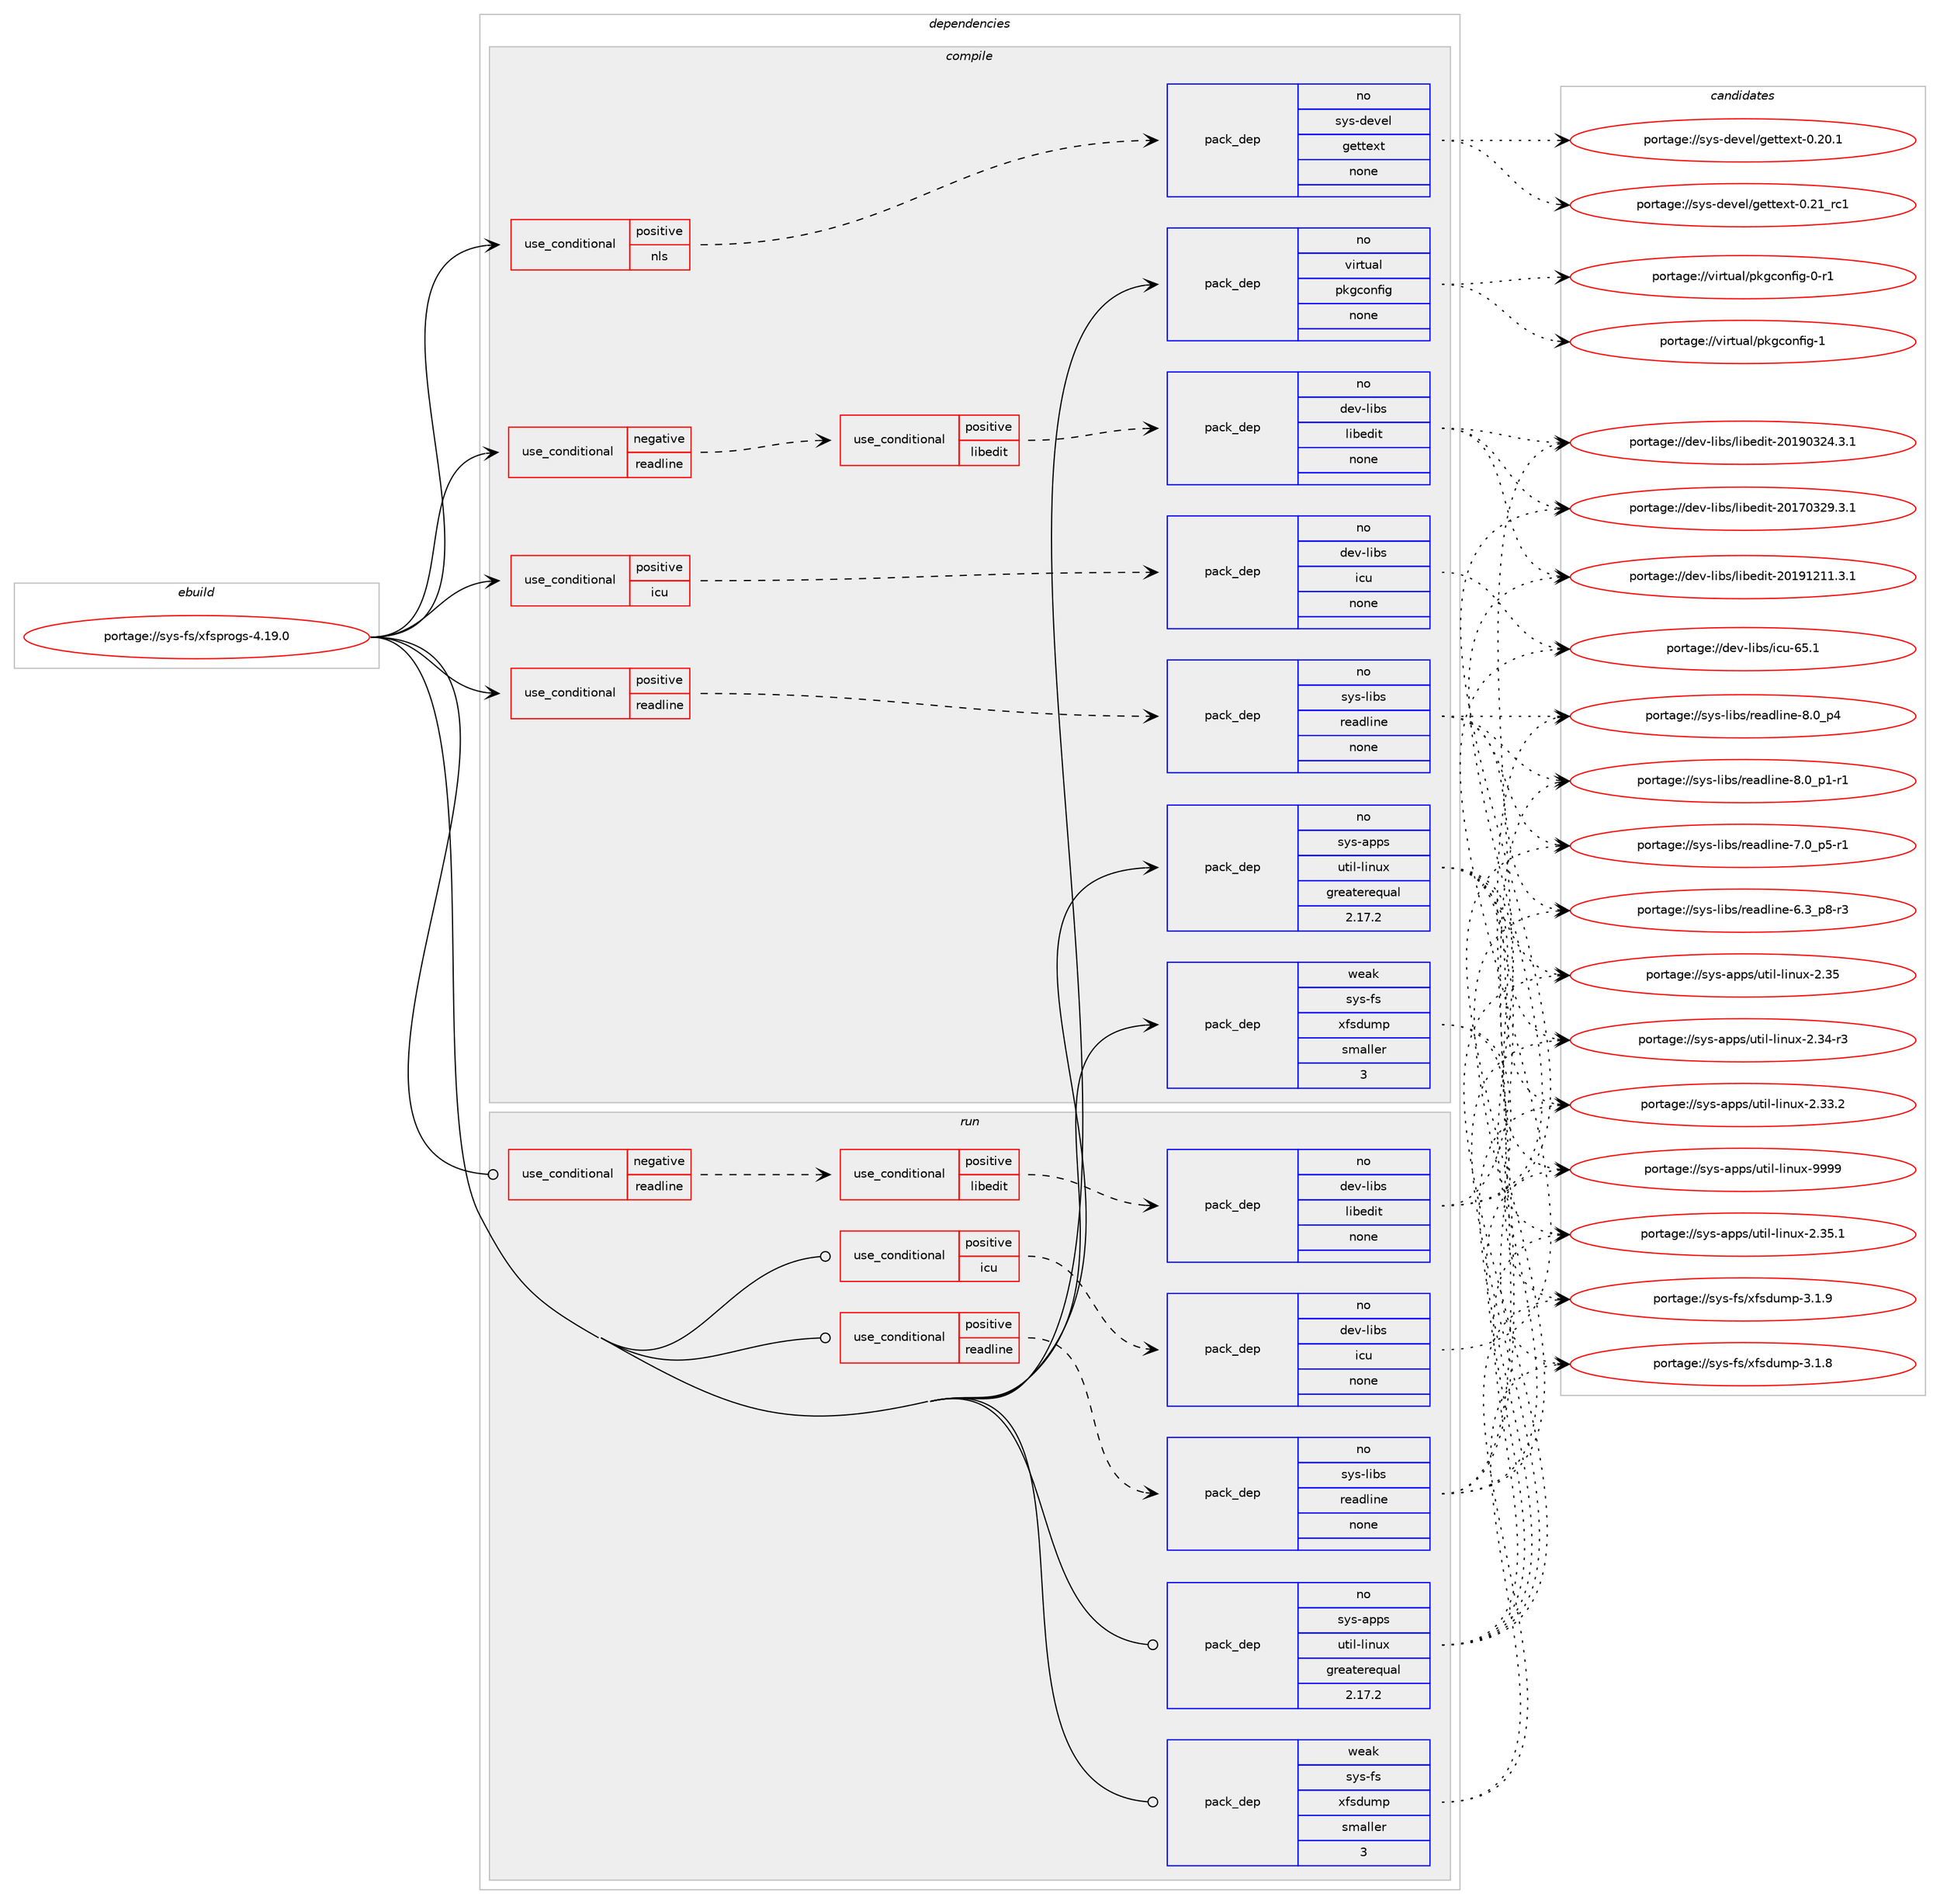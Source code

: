 digraph prolog {

# *************
# Graph options
# *************

newrank=true;
concentrate=true;
compound=true;
graph [rankdir=LR,fontname=Helvetica,fontsize=10,ranksep=1.5];#, ranksep=2.5, nodesep=0.2];
edge  [arrowhead=vee];
node  [fontname=Helvetica,fontsize=10];

# **********
# The ebuild
# **********

subgraph cluster_leftcol {
color=gray;
rank=same;
label=<<i>ebuild</i>>;
id [label="portage://sys-fs/xfsprogs-4.19.0", color=red, width=4, href="../sys-fs/xfsprogs-4.19.0.svg"];
}

# ****************
# The dependencies
# ****************

subgraph cluster_midcol {
color=gray;
label=<<i>dependencies</i>>;
subgraph cluster_compile {
fillcolor="#eeeeee";
style=filled;
label=<<i>compile</i>>;
subgraph cond8715 {
dependency44668 [label=<<TABLE BORDER="0" CELLBORDER="1" CELLSPACING="0" CELLPADDING="4"><TR><TD ROWSPAN="3" CELLPADDING="10">use_conditional</TD></TR><TR><TD>negative</TD></TR><TR><TD>readline</TD></TR></TABLE>>, shape=none, color=red];
subgraph cond8716 {
dependency44669 [label=<<TABLE BORDER="0" CELLBORDER="1" CELLSPACING="0" CELLPADDING="4"><TR><TD ROWSPAN="3" CELLPADDING="10">use_conditional</TD></TR><TR><TD>positive</TD></TR><TR><TD>libedit</TD></TR></TABLE>>, shape=none, color=red];
subgraph pack34942 {
dependency44670 [label=<<TABLE BORDER="0" CELLBORDER="1" CELLSPACING="0" CELLPADDING="4" WIDTH="220"><TR><TD ROWSPAN="6" CELLPADDING="30">pack_dep</TD></TR><TR><TD WIDTH="110">no</TD></TR><TR><TD>dev-libs</TD></TR><TR><TD>libedit</TD></TR><TR><TD>none</TD></TR><TR><TD></TD></TR></TABLE>>, shape=none, color=blue];
}
dependency44669:e -> dependency44670:w [weight=20,style="dashed",arrowhead="vee"];
}
dependency44668:e -> dependency44669:w [weight=20,style="dashed",arrowhead="vee"];
}
id:e -> dependency44668:w [weight=20,style="solid",arrowhead="vee"];
subgraph cond8717 {
dependency44671 [label=<<TABLE BORDER="0" CELLBORDER="1" CELLSPACING="0" CELLPADDING="4"><TR><TD ROWSPAN="3" CELLPADDING="10">use_conditional</TD></TR><TR><TD>positive</TD></TR><TR><TD>icu</TD></TR></TABLE>>, shape=none, color=red];
subgraph pack34943 {
dependency44672 [label=<<TABLE BORDER="0" CELLBORDER="1" CELLSPACING="0" CELLPADDING="4" WIDTH="220"><TR><TD ROWSPAN="6" CELLPADDING="30">pack_dep</TD></TR><TR><TD WIDTH="110">no</TD></TR><TR><TD>dev-libs</TD></TR><TR><TD>icu</TD></TR><TR><TD>none</TD></TR><TR><TD></TD></TR></TABLE>>, shape=none, color=blue];
}
dependency44671:e -> dependency44672:w [weight=20,style="dashed",arrowhead="vee"];
}
id:e -> dependency44671:w [weight=20,style="solid",arrowhead="vee"];
subgraph cond8718 {
dependency44673 [label=<<TABLE BORDER="0" CELLBORDER="1" CELLSPACING="0" CELLPADDING="4"><TR><TD ROWSPAN="3" CELLPADDING="10">use_conditional</TD></TR><TR><TD>positive</TD></TR><TR><TD>nls</TD></TR></TABLE>>, shape=none, color=red];
subgraph pack34944 {
dependency44674 [label=<<TABLE BORDER="0" CELLBORDER="1" CELLSPACING="0" CELLPADDING="4" WIDTH="220"><TR><TD ROWSPAN="6" CELLPADDING="30">pack_dep</TD></TR><TR><TD WIDTH="110">no</TD></TR><TR><TD>sys-devel</TD></TR><TR><TD>gettext</TD></TR><TR><TD>none</TD></TR><TR><TD></TD></TR></TABLE>>, shape=none, color=blue];
}
dependency44673:e -> dependency44674:w [weight=20,style="dashed",arrowhead="vee"];
}
id:e -> dependency44673:w [weight=20,style="solid",arrowhead="vee"];
subgraph cond8719 {
dependency44675 [label=<<TABLE BORDER="0" CELLBORDER="1" CELLSPACING="0" CELLPADDING="4"><TR><TD ROWSPAN="3" CELLPADDING="10">use_conditional</TD></TR><TR><TD>positive</TD></TR><TR><TD>readline</TD></TR></TABLE>>, shape=none, color=red];
subgraph pack34945 {
dependency44676 [label=<<TABLE BORDER="0" CELLBORDER="1" CELLSPACING="0" CELLPADDING="4" WIDTH="220"><TR><TD ROWSPAN="6" CELLPADDING="30">pack_dep</TD></TR><TR><TD WIDTH="110">no</TD></TR><TR><TD>sys-libs</TD></TR><TR><TD>readline</TD></TR><TR><TD>none</TD></TR><TR><TD></TD></TR></TABLE>>, shape=none, color=blue];
}
dependency44675:e -> dependency44676:w [weight=20,style="dashed",arrowhead="vee"];
}
id:e -> dependency44675:w [weight=20,style="solid",arrowhead="vee"];
subgraph pack34946 {
dependency44677 [label=<<TABLE BORDER="0" CELLBORDER="1" CELLSPACING="0" CELLPADDING="4" WIDTH="220"><TR><TD ROWSPAN="6" CELLPADDING="30">pack_dep</TD></TR><TR><TD WIDTH="110">no</TD></TR><TR><TD>sys-apps</TD></TR><TR><TD>util-linux</TD></TR><TR><TD>greaterequal</TD></TR><TR><TD>2.17.2</TD></TR></TABLE>>, shape=none, color=blue];
}
id:e -> dependency44677:w [weight=20,style="solid",arrowhead="vee"];
subgraph pack34947 {
dependency44678 [label=<<TABLE BORDER="0" CELLBORDER="1" CELLSPACING="0" CELLPADDING="4" WIDTH="220"><TR><TD ROWSPAN="6" CELLPADDING="30">pack_dep</TD></TR><TR><TD WIDTH="110">no</TD></TR><TR><TD>virtual</TD></TR><TR><TD>pkgconfig</TD></TR><TR><TD>none</TD></TR><TR><TD></TD></TR></TABLE>>, shape=none, color=blue];
}
id:e -> dependency44678:w [weight=20,style="solid",arrowhead="vee"];
subgraph pack34948 {
dependency44679 [label=<<TABLE BORDER="0" CELLBORDER="1" CELLSPACING="0" CELLPADDING="4" WIDTH="220"><TR><TD ROWSPAN="6" CELLPADDING="30">pack_dep</TD></TR><TR><TD WIDTH="110">weak</TD></TR><TR><TD>sys-fs</TD></TR><TR><TD>xfsdump</TD></TR><TR><TD>smaller</TD></TR><TR><TD>3</TD></TR></TABLE>>, shape=none, color=blue];
}
id:e -> dependency44679:w [weight=20,style="solid",arrowhead="vee"];
}
subgraph cluster_compileandrun {
fillcolor="#eeeeee";
style=filled;
label=<<i>compile and run</i>>;
}
subgraph cluster_run {
fillcolor="#eeeeee";
style=filled;
label=<<i>run</i>>;
subgraph cond8720 {
dependency44680 [label=<<TABLE BORDER="0" CELLBORDER="1" CELLSPACING="0" CELLPADDING="4"><TR><TD ROWSPAN="3" CELLPADDING="10">use_conditional</TD></TR><TR><TD>negative</TD></TR><TR><TD>readline</TD></TR></TABLE>>, shape=none, color=red];
subgraph cond8721 {
dependency44681 [label=<<TABLE BORDER="0" CELLBORDER="1" CELLSPACING="0" CELLPADDING="4"><TR><TD ROWSPAN="3" CELLPADDING="10">use_conditional</TD></TR><TR><TD>positive</TD></TR><TR><TD>libedit</TD></TR></TABLE>>, shape=none, color=red];
subgraph pack34949 {
dependency44682 [label=<<TABLE BORDER="0" CELLBORDER="1" CELLSPACING="0" CELLPADDING="4" WIDTH="220"><TR><TD ROWSPAN="6" CELLPADDING="30">pack_dep</TD></TR><TR><TD WIDTH="110">no</TD></TR><TR><TD>dev-libs</TD></TR><TR><TD>libedit</TD></TR><TR><TD>none</TD></TR><TR><TD></TD></TR></TABLE>>, shape=none, color=blue];
}
dependency44681:e -> dependency44682:w [weight=20,style="dashed",arrowhead="vee"];
}
dependency44680:e -> dependency44681:w [weight=20,style="dashed",arrowhead="vee"];
}
id:e -> dependency44680:w [weight=20,style="solid",arrowhead="odot"];
subgraph cond8722 {
dependency44683 [label=<<TABLE BORDER="0" CELLBORDER="1" CELLSPACING="0" CELLPADDING="4"><TR><TD ROWSPAN="3" CELLPADDING="10">use_conditional</TD></TR><TR><TD>positive</TD></TR><TR><TD>icu</TD></TR></TABLE>>, shape=none, color=red];
subgraph pack34950 {
dependency44684 [label=<<TABLE BORDER="0" CELLBORDER="1" CELLSPACING="0" CELLPADDING="4" WIDTH="220"><TR><TD ROWSPAN="6" CELLPADDING="30">pack_dep</TD></TR><TR><TD WIDTH="110">no</TD></TR><TR><TD>dev-libs</TD></TR><TR><TD>icu</TD></TR><TR><TD>none</TD></TR><TR><TD></TD></TR></TABLE>>, shape=none, color=blue];
}
dependency44683:e -> dependency44684:w [weight=20,style="dashed",arrowhead="vee"];
}
id:e -> dependency44683:w [weight=20,style="solid",arrowhead="odot"];
subgraph cond8723 {
dependency44685 [label=<<TABLE BORDER="0" CELLBORDER="1" CELLSPACING="0" CELLPADDING="4"><TR><TD ROWSPAN="3" CELLPADDING="10">use_conditional</TD></TR><TR><TD>positive</TD></TR><TR><TD>readline</TD></TR></TABLE>>, shape=none, color=red];
subgraph pack34951 {
dependency44686 [label=<<TABLE BORDER="0" CELLBORDER="1" CELLSPACING="0" CELLPADDING="4" WIDTH="220"><TR><TD ROWSPAN="6" CELLPADDING="30">pack_dep</TD></TR><TR><TD WIDTH="110">no</TD></TR><TR><TD>sys-libs</TD></TR><TR><TD>readline</TD></TR><TR><TD>none</TD></TR><TR><TD></TD></TR></TABLE>>, shape=none, color=blue];
}
dependency44685:e -> dependency44686:w [weight=20,style="dashed",arrowhead="vee"];
}
id:e -> dependency44685:w [weight=20,style="solid",arrowhead="odot"];
subgraph pack34952 {
dependency44687 [label=<<TABLE BORDER="0" CELLBORDER="1" CELLSPACING="0" CELLPADDING="4" WIDTH="220"><TR><TD ROWSPAN="6" CELLPADDING="30">pack_dep</TD></TR><TR><TD WIDTH="110">no</TD></TR><TR><TD>sys-apps</TD></TR><TR><TD>util-linux</TD></TR><TR><TD>greaterequal</TD></TR><TR><TD>2.17.2</TD></TR></TABLE>>, shape=none, color=blue];
}
id:e -> dependency44687:w [weight=20,style="solid",arrowhead="odot"];
subgraph pack34953 {
dependency44688 [label=<<TABLE BORDER="0" CELLBORDER="1" CELLSPACING="0" CELLPADDING="4" WIDTH="220"><TR><TD ROWSPAN="6" CELLPADDING="30">pack_dep</TD></TR><TR><TD WIDTH="110">weak</TD></TR><TR><TD>sys-fs</TD></TR><TR><TD>xfsdump</TD></TR><TR><TD>smaller</TD></TR><TR><TD>3</TD></TR></TABLE>>, shape=none, color=blue];
}
id:e -> dependency44688:w [weight=20,style="solid",arrowhead="odot"];
}
}

# **************
# The candidates
# **************

subgraph cluster_choices {
rank=same;
color=gray;
label=<<i>candidates</i>>;

subgraph choice34942 {
color=black;
nodesep=1;
choice1001011184510810598115471081059810110010511645504849574950494946514649 [label="portage://dev-libs/libedit-20191211.3.1", color=red, width=4,href="../dev-libs/libedit-20191211.3.1.svg"];
choice1001011184510810598115471081059810110010511645504849574851505246514649 [label="portage://dev-libs/libedit-20190324.3.1", color=red, width=4,href="../dev-libs/libedit-20190324.3.1.svg"];
choice1001011184510810598115471081059810110010511645504849554851505746514649 [label="portage://dev-libs/libedit-20170329.3.1", color=red, width=4,href="../dev-libs/libedit-20170329.3.1.svg"];
dependency44670:e -> choice1001011184510810598115471081059810110010511645504849574950494946514649:w [style=dotted,weight="100"];
dependency44670:e -> choice1001011184510810598115471081059810110010511645504849574851505246514649:w [style=dotted,weight="100"];
dependency44670:e -> choice1001011184510810598115471081059810110010511645504849554851505746514649:w [style=dotted,weight="100"];
}
subgraph choice34943 {
color=black;
nodesep=1;
choice100101118451081059811547105991174554534649 [label="portage://dev-libs/icu-65.1", color=red, width=4,href="../dev-libs/icu-65.1.svg"];
dependency44672:e -> choice100101118451081059811547105991174554534649:w [style=dotted,weight="100"];
}
subgraph choice34944 {
color=black;
nodesep=1;
choice11512111545100101118101108471031011161161011201164548465049951149949 [label="portage://sys-devel/gettext-0.21_rc1", color=red, width=4,href="../sys-devel/gettext-0.21_rc1.svg"];
choice115121115451001011181011084710310111611610112011645484650484649 [label="portage://sys-devel/gettext-0.20.1", color=red, width=4,href="../sys-devel/gettext-0.20.1.svg"];
dependency44674:e -> choice11512111545100101118101108471031011161161011201164548465049951149949:w [style=dotted,weight="100"];
dependency44674:e -> choice115121115451001011181011084710310111611610112011645484650484649:w [style=dotted,weight="100"];
}
subgraph choice34945 {
color=black;
nodesep=1;
choice11512111545108105981154711410197100108105110101455646489511252 [label="portage://sys-libs/readline-8.0_p4", color=red, width=4,href="../sys-libs/readline-8.0_p4.svg"];
choice115121115451081059811547114101971001081051101014556464895112494511449 [label="portage://sys-libs/readline-8.0_p1-r1", color=red, width=4,href="../sys-libs/readline-8.0_p1-r1.svg"];
choice115121115451081059811547114101971001081051101014555464895112534511449 [label="portage://sys-libs/readline-7.0_p5-r1", color=red, width=4,href="../sys-libs/readline-7.0_p5-r1.svg"];
choice115121115451081059811547114101971001081051101014554465195112564511451 [label="portage://sys-libs/readline-6.3_p8-r3", color=red, width=4,href="../sys-libs/readline-6.3_p8-r3.svg"];
dependency44676:e -> choice11512111545108105981154711410197100108105110101455646489511252:w [style=dotted,weight="100"];
dependency44676:e -> choice115121115451081059811547114101971001081051101014556464895112494511449:w [style=dotted,weight="100"];
dependency44676:e -> choice115121115451081059811547114101971001081051101014555464895112534511449:w [style=dotted,weight="100"];
dependency44676:e -> choice115121115451081059811547114101971001081051101014554465195112564511451:w [style=dotted,weight="100"];
}
subgraph choice34946 {
color=black;
nodesep=1;
choice115121115459711211211547117116105108451081051101171204557575757 [label="portage://sys-apps/util-linux-9999", color=red, width=4,href="../sys-apps/util-linux-9999.svg"];
choice1151211154597112112115471171161051084510810511011712045504651534649 [label="portage://sys-apps/util-linux-2.35.1", color=red, width=4,href="../sys-apps/util-linux-2.35.1.svg"];
choice115121115459711211211547117116105108451081051101171204550465153 [label="portage://sys-apps/util-linux-2.35", color=red, width=4,href="../sys-apps/util-linux-2.35.svg"];
choice1151211154597112112115471171161051084510810511011712045504651524511451 [label="portage://sys-apps/util-linux-2.34-r3", color=red, width=4,href="../sys-apps/util-linux-2.34-r3.svg"];
choice1151211154597112112115471171161051084510810511011712045504651514650 [label="portage://sys-apps/util-linux-2.33.2", color=red, width=4,href="../sys-apps/util-linux-2.33.2.svg"];
dependency44677:e -> choice115121115459711211211547117116105108451081051101171204557575757:w [style=dotted,weight="100"];
dependency44677:e -> choice1151211154597112112115471171161051084510810511011712045504651534649:w [style=dotted,weight="100"];
dependency44677:e -> choice115121115459711211211547117116105108451081051101171204550465153:w [style=dotted,weight="100"];
dependency44677:e -> choice1151211154597112112115471171161051084510810511011712045504651524511451:w [style=dotted,weight="100"];
dependency44677:e -> choice1151211154597112112115471171161051084510810511011712045504651514650:w [style=dotted,weight="100"];
}
subgraph choice34947 {
color=black;
nodesep=1;
choice1181051141161179710847112107103991111101021051034549 [label="portage://virtual/pkgconfig-1", color=red, width=4,href="../virtual/pkgconfig-1.svg"];
choice11810511411611797108471121071039911111010210510345484511449 [label="portage://virtual/pkgconfig-0-r1", color=red, width=4,href="../virtual/pkgconfig-0-r1.svg"];
dependency44678:e -> choice1181051141161179710847112107103991111101021051034549:w [style=dotted,weight="100"];
dependency44678:e -> choice11810511411611797108471121071039911111010210510345484511449:w [style=dotted,weight="100"];
}
subgraph choice34948 {
color=black;
nodesep=1;
choice1151211154510211547120102115100117109112455146494657 [label="portage://sys-fs/xfsdump-3.1.9", color=red, width=4,href="../sys-fs/xfsdump-3.1.9.svg"];
choice1151211154510211547120102115100117109112455146494656 [label="portage://sys-fs/xfsdump-3.1.8", color=red, width=4,href="../sys-fs/xfsdump-3.1.8.svg"];
dependency44679:e -> choice1151211154510211547120102115100117109112455146494657:w [style=dotted,weight="100"];
dependency44679:e -> choice1151211154510211547120102115100117109112455146494656:w [style=dotted,weight="100"];
}
subgraph choice34949 {
color=black;
nodesep=1;
choice1001011184510810598115471081059810110010511645504849574950494946514649 [label="portage://dev-libs/libedit-20191211.3.1", color=red, width=4,href="../dev-libs/libedit-20191211.3.1.svg"];
choice1001011184510810598115471081059810110010511645504849574851505246514649 [label="portage://dev-libs/libedit-20190324.3.1", color=red, width=4,href="../dev-libs/libedit-20190324.3.1.svg"];
choice1001011184510810598115471081059810110010511645504849554851505746514649 [label="portage://dev-libs/libedit-20170329.3.1", color=red, width=4,href="../dev-libs/libedit-20170329.3.1.svg"];
dependency44682:e -> choice1001011184510810598115471081059810110010511645504849574950494946514649:w [style=dotted,weight="100"];
dependency44682:e -> choice1001011184510810598115471081059810110010511645504849574851505246514649:w [style=dotted,weight="100"];
dependency44682:e -> choice1001011184510810598115471081059810110010511645504849554851505746514649:w [style=dotted,weight="100"];
}
subgraph choice34950 {
color=black;
nodesep=1;
choice100101118451081059811547105991174554534649 [label="portage://dev-libs/icu-65.1", color=red, width=4,href="../dev-libs/icu-65.1.svg"];
dependency44684:e -> choice100101118451081059811547105991174554534649:w [style=dotted,weight="100"];
}
subgraph choice34951 {
color=black;
nodesep=1;
choice11512111545108105981154711410197100108105110101455646489511252 [label="portage://sys-libs/readline-8.0_p4", color=red, width=4,href="../sys-libs/readline-8.0_p4.svg"];
choice115121115451081059811547114101971001081051101014556464895112494511449 [label="portage://sys-libs/readline-8.0_p1-r1", color=red, width=4,href="../sys-libs/readline-8.0_p1-r1.svg"];
choice115121115451081059811547114101971001081051101014555464895112534511449 [label="portage://sys-libs/readline-7.0_p5-r1", color=red, width=4,href="../sys-libs/readline-7.0_p5-r1.svg"];
choice115121115451081059811547114101971001081051101014554465195112564511451 [label="portage://sys-libs/readline-6.3_p8-r3", color=red, width=4,href="../sys-libs/readline-6.3_p8-r3.svg"];
dependency44686:e -> choice11512111545108105981154711410197100108105110101455646489511252:w [style=dotted,weight="100"];
dependency44686:e -> choice115121115451081059811547114101971001081051101014556464895112494511449:w [style=dotted,weight="100"];
dependency44686:e -> choice115121115451081059811547114101971001081051101014555464895112534511449:w [style=dotted,weight="100"];
dependency44686:e -> choice115121115451081059811547114101971001081051101014554465195112564511451:w [style=dotted,weight="100"];
}
subgraph choice34952 {
color=black;
nodesep=1;
choice115121115459711211211547117116105108451081051101171204557575757 [label="portage://sys-apps/util-linux-9999", color=red, width=4,href="../sys-apps/util-linux-9999.svg"];
choice1151211154597112112115471171161051084510810511011712045504651534649 [label="portage://sys-apps/util-linux-2.35.1", color=red, width=4,href="../sys-apps/util-linux-2.35.1.svg"];
choice115121115459711211211547117116105108451081051101171204550465153 [label="portage://sys-apps/util-linux-2.35", color=red, width=4,href="../sys-apps/util-linux-2.35.svg"];
choice1151211154597112112115471171161051084510810511011712045504651524511451 [label="portage://sys-apps/util-linux-2.34-r3", color=red, width=4,href="../sys-apps/util-linux-2.34-r3.svg"];
choice1151211154597112112115471171161051084510810511011712045504651514650 [label="portage://sys-apps/util-linux-2.33.2", color=red, width=4,href="../sys-apps/util-linux-2.33.2.svg"];
dependency44687:e -> choice115121115459711211211547117116105108451081051101171204557575757:w [style=dotted,weight="100"];
dependency44687:e -> choice1151211154597112112115471171161051084510810511011712045504651534649:w [style=dotted,weight="100"];
dependency44687:e -> choice115121115459711211211547117116105108451081051101171204550465153:w [style=dotted,weight="100"];
dependency44687:e -> choice1151211154597112112115471171161051084510810511011712045504651524511451:w [style=dotted,weight="100"];
dependency44687:e -> choice1151211154597112112115471171161051084510810511011712045504651514650:w [style=dotted,weight="100"];
}
subgraph choice34953 {
color=black;
nodesep=1;
choice1151211154510211547120102115100117109112455146494657 [label="portage://sys-fs/xfsdump-3.1.9", color=red, width=4,href="../sys-fs/xfsdump-3.1.9.svg"];
choice1151211154510211547120102115100117109112455146494656 [label="portage://sys-fs/xfsdump-3.1.8", color=red, width=4,href="../sys-fs/xfsdump-3.1.8.svg"];
dependency44688:e -> choice1151211154510211547120102115100117109112455146494657:w [style=dotted,weight="100"];
dependency44688:e -> choice1151211154510211547120102115100117109112455146494656:w [style=dotted,weight="100"];
}
}

}
